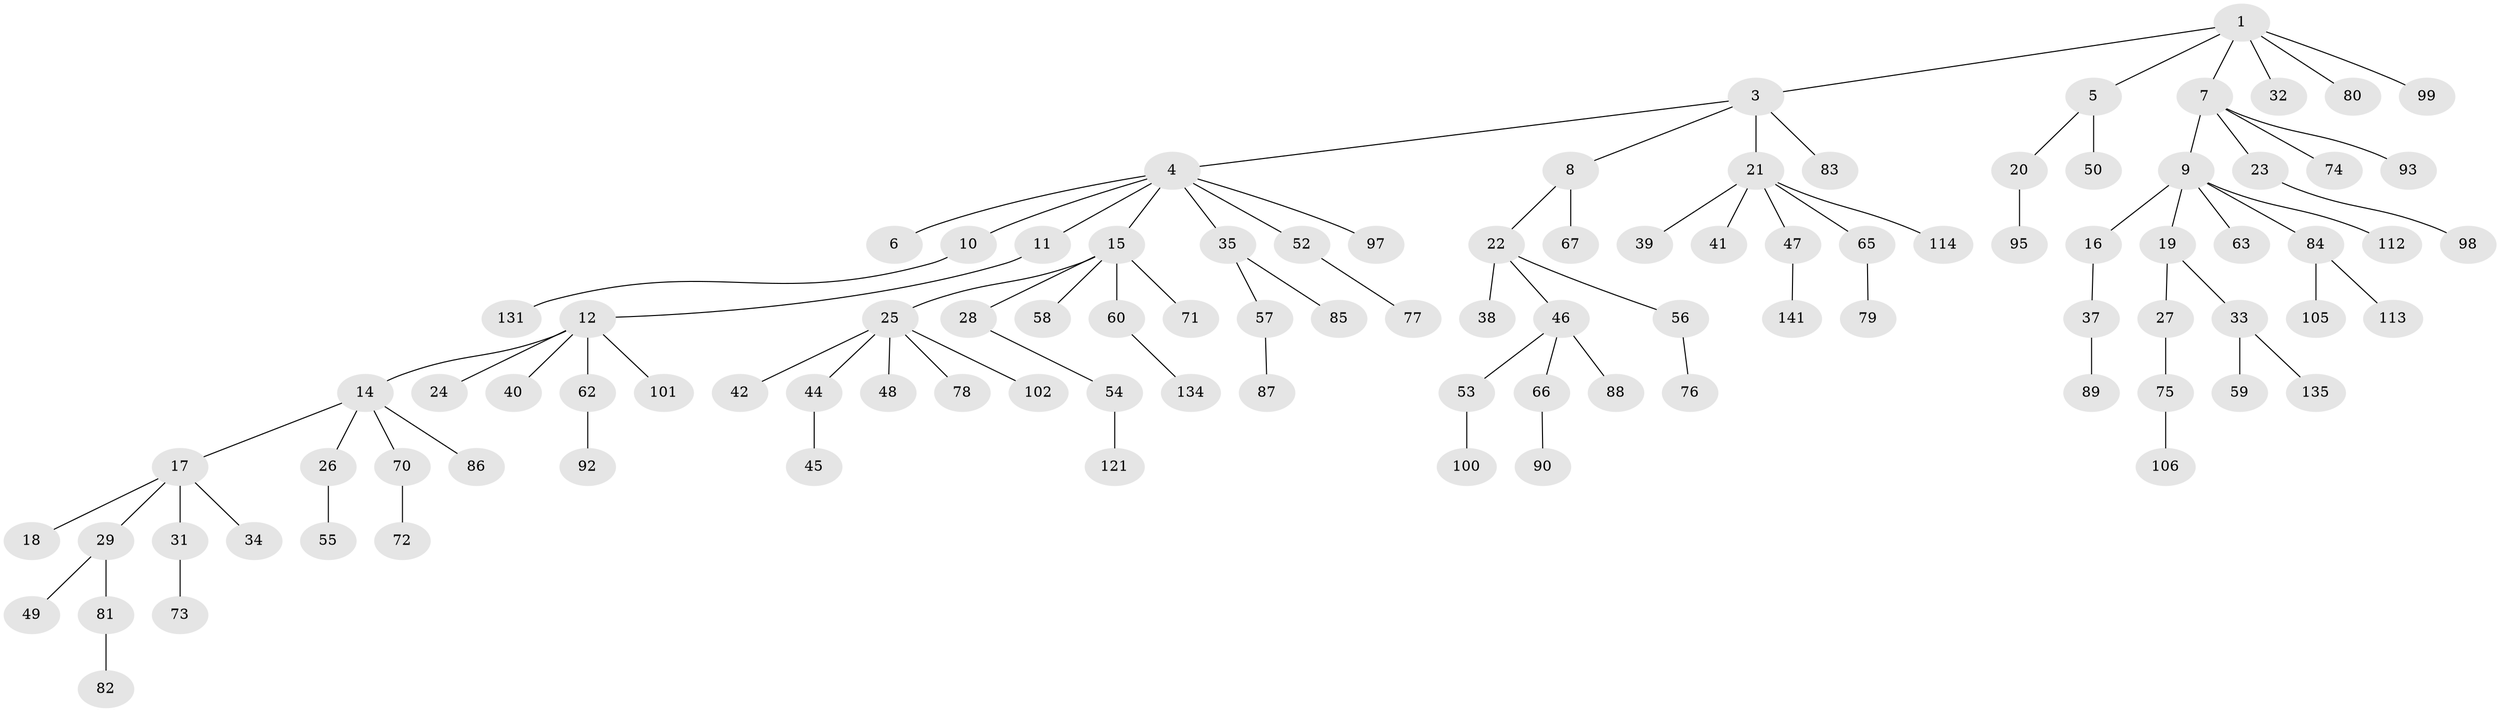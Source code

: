 // original degree distribution, {5: 0.04929577464788732, 3: 0.1267605633802817, 8: 0.007042253521126761, 1: 0.47183098591549294, 6: 0.02112676056338028, 2: 0.29577464788732394, 4: 0.028169014084507043}
// Generated by graph-tools (version 1.1) at 2025/19/03/04/25 18:19:07]
// undirected, 99 vertices, 98 edges
graph export_dot {
graph [start="1"]
  node [color=gray90,style=filled];
  1 [super="+2"];
  3;
  4;
  5;
  6;
  7;
  8;
  9 [super="+43"];
  10 [super="+123"];
  11;
  12 [super="+13"];
  14;
  15;
  16;
  17;
  18;
  19;
  20;
  21;
  22;
  23 [super="+30"];
  24;
  25 [super="+36"];
  26;
  27 [super="+108"];
  28 [super="+116"];
  29 [super="+104"];
  31;
  32;
  33;
  34;
  35;
  37;
  38 [super="+61+124"];
  39 [super="+51"];
  40;
  41 [super="+68+94+122"];
  42;
  44 [super="+91"];
  45;
  46 [super="+69"];
  47;
  48;
  49 [super="+128"];
  50 [super="+119"];
  52 [super="+126"];
  53;
  54;
  55;
  56;
  57;
  58;
  59;
  60;
  62;
  63;
  65;
  66;
  67;
  70;
  71 [super="+133"];
  72;
  73;
  74;
  75;
  76 [super="+136+137"];
  77;
  78 [super="+96"];
  79 [super="+109"];
  80;
  81;
  82;
  83;
  84;
  85;
  86;
  87 [super="+138"];
  88 [super="+107"];
  89 [super="+115"];
  90;
  92;
  93;
  95;
  97;
  98 [super="+118"];
  99 [super="+127"];
  100;
  101;
  102 [super="+132"];
  105;
  106;
  112 [super="+139"];
  113;
  114;
  121;
  131;
  134;
  135;
  141;
  1 -- 3;
  1 -- 5;
  1 -- 32;
  1 -- 80;
  1 -- 99;
  1 -- 7;
  3 -- 4;
  3 -- 8;
  3 -- 21;
  3 -- 83;
  4 -- 6;
  4 -- 10;
  4 -- 11;
  4 -- 15;
  4 -- 35;
  4 -- 52;
  4 -- 97;
  5 -- 20;
  5 -- 50;
  7 -- 9;
  7 -- 23;
  7 -- 74;
  7 -- 93;
  8 -- 22;
  8 -- 67;
  9 -- 16;
  9 -- 19;
  9 -- 84;
  9 -- 112;
  9 -- 63;
  10 -- 131;
  11 -- 12;
  12 -- 24;
  12 -- 40;
  12 -- 101;
  12 -- 62;
  12 -- 14;
  14 -- 17;
  14 -- 26;
  14 -- 70;
  14 -- 86;
  15 -- 25;
  15 -- 28;
  15 -- 58;
  15 -- 60;
  15 -- 71;
  16 -- 37;
  17 -- 18;
  17 -- 29;
  17 -- 31;
  17 -- 34;
  19 -- 27;
  19 -- 33;
  20 -- 95;
  21 -- 39;
  21 -- 41;
  21 -- 47;
  21 -- 65;
  21 -- 114;
  22 -- 38;
  22 -- 46;
  22 -- 56;
  23 -- 98;
  25 -- 102;
  25 -- 48;
  25 -- 42;
  25 -- 44;
  25 -- 78;
  26 -- 55;
  27 -- 75;
  28 -- 54;
  29 -- 49;
  29 -- 81;
  31 -- 73;
  33 -- 59;
  33 -- 135;
  35 -- 57;
  35 -- 85;
  37 -- 89;
  44 -- 45;
  46 -- 53;
  46 -- 66;
  46 -- 88;
  47 -- 141;
  52 -- 77;
  53 -- 100;
  54 -- 121;
  56 -- 76;
  57 -- 87;
  60 -- 134;
  62 -- 92;
  65 -- 79;
  66 -- 90;
  70 -- 72;
  75 -- 106;
  81 -- 82;
  84 -- 105;
  84 -- 113;
}
